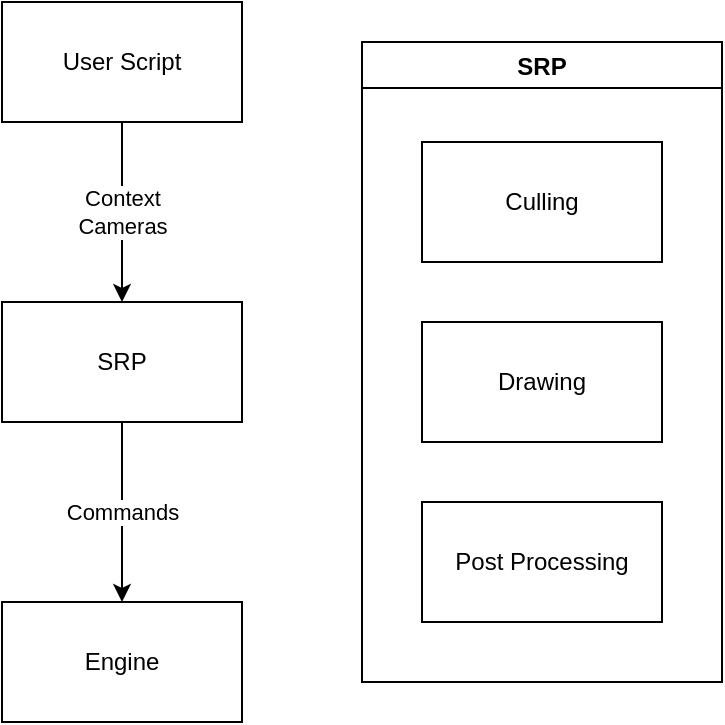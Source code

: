 <mxfile version="15.9.1" type="github">
  <diagram id="IQbRNcUlZCxby9lTR7-g" name="Page-1">
    <mxGraphModel dx="1550" dy="827" grid="1" gridSize="10" guides="1" tooltips="1" connect="1" arrows="1" fold="1" page="1" pageScale="1" pageWidth="827" pageHeight="1169" math="0" shadow="0">
      <root>
        <mxCell id="0" />
        <mxCell id="1" parent="0" />
        <mxCell id="6WZFq6Dg8Aul4Ds419DR-10" value="Commands" style="edgeStyle=orthogonalEdgeStyle;rounded=0;orthogonalLoop=1;jettySize=auto;html=1;" edge="1" parent="1" source="6WZFq6Dg8Aul4Ds419DR-6" target="6WZFq6Dg8Aul4Ds419DR-9">
          <mxGeometry relative="1" as="geometry" />
        </mxCell>
        <mxCell id="6WZFq6Dg8Aul4Ds419DR-6" value="SRP" style="rounded=0;whiteSpace=wrap;html=1;" vertex="1" parent="1">
          <mxGeometry x="90" y="340" width="120" height="60" as="geometry" />
        </mxCell>
        <mxCell id="6WZFq6Dg8Aul4Ds419DR-8" value="Context&lt;br&gt;Cameras" style="edgeStyle=orthogonalEdgeStyle;rounded=0;orthogonalLoop=1;jettySize=auto;html=1;" edge="1" parent="1" source="6WZFq6Dg8Aul4Ds419DR-7" target="6WZFq6Dg8Aul4Ds419DR-6">
          <mxGeometry relative="1" as="geometry" />
        </mxCell>
        <mxCell id="6WZFq6Dg8Aul4Ds419DR-7" value="User Script" style="rounded=0;whiteSpace=wrap;html=1;" vertex="1" parent="1">
          <mxGeometry x="90" y="190" width="120" height="60" as="geometry" />
        </mxCell>
        <mxCell id="6WZFq6Dg8Aul4Ds419DR-9" value="Engine" style="rounded=0;whiteSpace=wrap;html=1;" vertex="1" parent="1">
          <mxGeometry x="90" y="490" width="120" height="60" as="geometry" />
        </mxCell>
        <mxCell id="6WZFq6Dg8Aul4Ds419DR-11" value="SRP" style="swimlane;" vertex="1" parent="1">
          <mxGeometry x="270" y="210" width="180" height="320" as="geometry">
            <mxRectangle x="324" y="210" width="60" height="23" as="alternateBounds" />
          </mxGeometry>
        </mxCell>
        <mxCell id="6WZFq6Dg8Aul4Ds419DR-12" value="Culling" style="rounded=0;whiteSpace=wrap;html=1;" vertex="1" parent="6WZFq6Dg8Aul4Ds419DR-11">
          <mxGeometry x="30" y="50" width="120" height="60" as="geometry" />
        </mxCell>
        <mxCell id="6WZFq6Dg8Aul4Ds419DR-13" value="Drawing" style="rounded=0;whiteSpace=wrap;html=1;" vertex="1" parent="6WZFq6Dg8Aul4Ds419DR-11">
          <mxGeometry x="30" y="140" width="120" height="60" as="geometry" />
        </mxCell>
        <mxCell id="6WZFq6Dg8Aul4Ds419DR-14" value="Post Processing" style="rounded=0;whiteSpace=wrap;html=1;" vertex="1" parent="6WZFq6Dg8Aul4Ds419DR-11">
          <mxGeometry x="30" y="230" width="120" height="60" as="geometry" />
        </mxCell>
      </root>
    </mxGraphModel>
  </diagram>
</mxfile>
